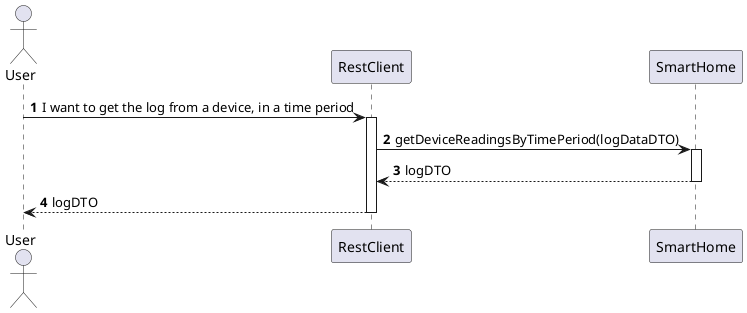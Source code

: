 @startuml
'https://plantuml.com/sequence-diagram
!pragma layout smetana

autonumber

actor "User" as User
participant "RestClient" as RC
participant "SmartHome" as SH


User -> RC : I want to get the log from a device, in a time period
activate RC

RC -> SH : getDeviceReadingsByTimePeriod(logDataDTO)
activate SH

SH --> RC : logDTO
deactivate SH

RC --> User : logDTO
deactivate RC
@enduml